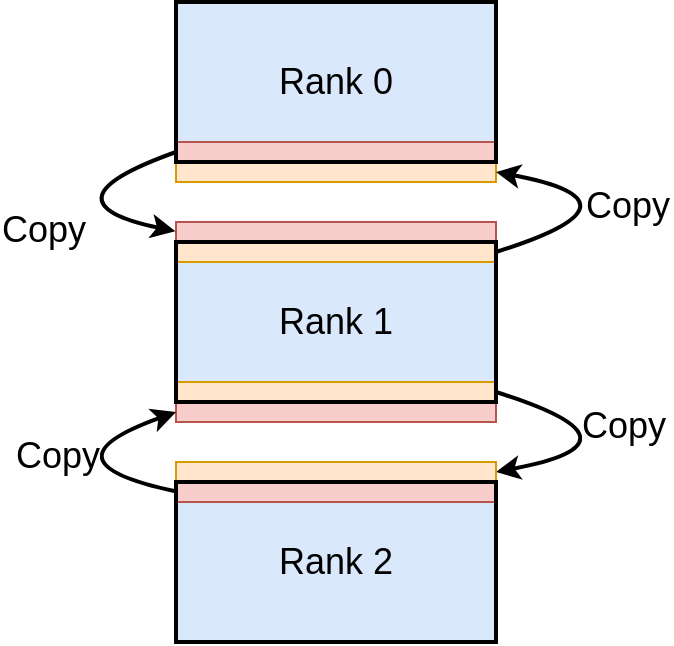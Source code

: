 <mxfile version="13.9.9" type="device"><diagram id="SC5QkQNQE0-uw42d8-0r" name="Page-1"><mxGraphModel dx="1572" dy="1160" grid="1" gridSize="10" guides="1" tooltips="1" connect="1" arrows="1" fold="1" page="1" pageScale="1" pageWidth="827" pageHeight="1169" math="0" shadow="0"><root><mxCell id="0"/><mxCell id="1" parent="0"/><mxCell id="LrrRq35dXUqbt7ygqLyN-46" value="Rank 0" style="rounded=0;whiteSpace=wrap;html=1;strokeWidth=1;fillColor=#dae8fc;fontSize=18;align=center;strokeColor=#6c8ebf;" vertex="1" parent="1"><mxGeometry x="200" y="120" width="160" height="80" as="geometry"/></mxCell><mxCell id="LrrRq35dXUqbt7ygqLyN-57" value="Rank 1" style="rounded=0;whiteSpace=wrap;html=1;strokeWidth=1;fillColor=#dae8fc;fontSize=18;align=center;strokeColor=#6c8ebf;" vertex="1" parent="1"><mxGeometry x="200" y="240" width="160" height="80" as="geometry"/></mxCell><mxCell id="LrrRq35dXUqbt7ygqLyN-58" value="Rank 2" style="rounded=0;whiteSpace=wrap;html=1;strokeWidth=1;fillColor=#dae8fc;fontSize=18;align=center;strokeColor=#6c8ebf;" vertex="1" parent="1"><mxGeometry x="200" y="360" width="160" height="80" as="geometry"/></mxCell><mxCell id="LrrRq35dXUqbt7ygqLyN-59" value="" style="rounded=0;whiteSpace=wrap;html=1;strokeWidth=1;fillColor=#ffe6cc;fontSize=18;align=center;strokeColor=#d79b00;" vertex="1" parent="1"><mxGeometry x="200" y="240" width="160" height="10" as="geometry"/></mxCell><mxCell id="LrrRq35dXUqbt7ygqLyN-60" value="" style="rounded=0;whiteSpace=wrap;html=1;strokeWidth=1;fillColor=#ffe6cc;fontSize=18;align=center;strokeColor=#d79b00;" vertex="1" parent="1"><mxGeometry x="200" y="310" width="160" height="10" as="geometry"/></mxCell><mxCell id="LrrRq35dXUqbt7ygqLyN-61" value="" style="rounded=0;whiteSpace=wrap;html=1;strokeWidth=1;fillColor=#ffe6cc;fontSize=18;align=center;strokeColor=#d79b00;" vertex="1" parent="1"><mxGeometry x="200" y="200" width="160" height="10" as="geometry"/></mxCell><mxCell id="LrrRq35dXUqbt7ygqLyN-63" value="" style="curved=1;endArrow=classic;html=1;fontSize=18;exitX=1;exitY=0.5;exitDx=0;exitDy=0;entryX=1;entryY=0.5;entryDx=0;entryDy=0;strokeWidth=2;" edge="1" parent="1" source="LrrRq35dXUqbt7ygqLyN-59" target="LrrRq35dXUqbt7ygqLyN-61"><mxGeometry width="50" height="50" relative="1" as="geometry"><mxPoint x="380" y="310" as="sourcePoint"/><mxPoint x="370" y="193" as="targetPoint"/><Array as="points"><mxPoint x="440" y="220"/></Array></mxGeometry></mxCell><mxCell id="LrrRq35dXUqbt7ygqLyN-64" value="Copy" style="edgeLabel;html=1;align=left;verticalAlign=middle;resizable=0;points=[];fontSize=18;labelPosition=right;verticalLabelPosition=middle;" vertex="1" connectable="0" parent="LrrRq35dXUqbt7ygqLyN-63"><mxGeometry x="0.447" y="8" relative="1" as="geometry"><mxPoint as="offset"/></mxGeometry></mxCell><mxCell id="LrrRq35dXUqbt7ygqLyN-65" value="" style="curved=1;endArrow=classic;html=1;fontSize=18;exitX=1;exitY=0.5;exitDx=0;exitDy=0;strokeWidth=2;labelPosition=right;verticalLabelPosition=middle;align=left;verticalAlign=top;" edge="1" parent="1" source="LrrRq35dXUqbt7ygqLyN-60"><mxGeometry width="50" height="50" relative="1" as="geometry"><mxPoint x="379" y="330.0" as="sourcePoint"/><mxPoint x="360" y="355" as="targetPoint"/><Array as="points"><mxPoint x="440" y="340"/></Array></mxGeometry></mxCell><mxCell id="LrrRq35dXUqbt7ygqLyN-68" value="Copy" style="edgeLabel;html=1;align=left;verticalAlign=middle;resizable=0;points=[];fontSize=18;labelPosition=right;verticalLabelPosition=middle;" vertex="1" connectable="0" parent="LrrRq35dXUqbt7ygqLyN-65"><mxGeometry x="-0.463" y="-4" relative="1" as="geometry"><mxPoint as="offset"/></mxGeometry></mxCell><mxCell id="LrrRq35dXUqbt7ygqLyN-69" value="" style="rounded=0;whiteSpace=wrap;html=1;strokeWidth=1;fillColor=#ffe6cc;fontSize=18;align=center;strokeColor=#d79b00;" vertex="1" parent="1"><mxGeometry x="200" y="350" width="160" height="10" as="geometry"/></mxCell><mxCell id="LrrRq35dXUqbt7ygqLyN-74" value="" style="rounded=0;whiteSpace=wrap;html=1;strokeWidth=1;fillColor=#f8cecc;fontSize=18;align=center;strokeColor=#b85450;" vertex="1" parent="1"><mxGeometry x="200" y="360" width="160" height="10" as="geometry"/></mxCell><mxCell id="LrrRq35dXUqbt7ygqLyN-72" value="" style="rounded=0;whiteSpace=wrap;html=1;strokeWidth=2;fillColor=none;fontSize=18;align=left;" vertex="1" parent="1"><mxGeometry x="200" y="360" width="160" height="80" as="geometry"/></mxCell><mxCell id="LrrRq35dXUqbt7ygqLyN-75" value="" style="rounded=0;whiteSpace=wrap;html=1;strokeWidth=1;fillColor=#f8cecc;fontSize=18;align=center;strokeColor=#b85450;" vertex="1" parent="1"><mxGeometry x="200" y="320" width="160" height="10" as="geometry"/></mxCell><mxCell id="LrrRq35dXUqbt7ygqLyN-76" value="" style="curved=1;endArrow=classic;html=1;fontSize=18;strokeWidth=2;labelPosition=right;verticalLabelPosition=middle;align=left;verticalAlign=top;exitX=-0.002;exitY=0.058;exitDx=0;exitDy=0;exitPerimeter=0;entryX=0;entryY=0.5;entryDx=0;entryDy=0;" edge="1" parent="1" source="LrrRq35dXUqbt7ygqLyN-72" target="LrrRq35dXUqbt7ygqLyN-75"><mxGeometry width="50" height="50" relative="1" as="geometry"><mxPoint x="190" y="370" as="sourcePoint"/><mxPoint x="200" y="330" as="targetPoint"/><Array as="points"><mxPoint x="130" y="350"/></Array></mxGeometry></mxCell><mxCell id="LrrRq35dXUqbt7ygqLyN-78" value="Copy" style="edgeLabel;html=1;align=right;verticalAlign=middle;resizable=0;points=[];fontSize=18;labelPosition=left;verticalLabelPosition=middle;" vertex="1" connectable="0" parent="LrrRq35dXUqbt7ygqLyN-76"><mxGeometry x="0.407" y="-8" relative="1" as="geometry"><mxPoint as="offset"/></mxGeometry></mxCell><mxCell id="LrrRq35dXUqbt7ygqLyN-79" value="" style="rounded=0;whiteSpace=wrap;html=1;strokeWidth=1;fillColor=#f8cecc;fontSize=18;align=center;strokeColor=#b85450;" vertex="1" parent="1"><mxGeometry x="200" y="230" width="160" height="10" as="geometry"/></mxCell><mxCell id="LrrRq35dXUqbt7ygqLyN-80" value="" style="rounded=0;whiteSpace=wrap;html=1;strokeWidth=1;fillColor=#f8cecc;fontSize=18;align=center;strokeColor=#b85450;" vertex="1" parent="1"><mxGeometry x="200" y="190" width="160" height="10" as="geometry"/></mxCell><mxCell id="LrrRq35dXUqbt7ygqLyN-70" value="" style="rounded=0;whiteSpace=wrap;html=1;strokeWidth=2;fillColor=none;fontSize=18;align=left;" vertex="1" parent="1"><mxGeometry x="200" y="240" width="160" height="80" as="geometry"/></mxCell><mxCell id="LrrRq35dXUqbt7ygqLyN-71" value="" style="rounded=0;whiteSpace=wrap;html=1;strokeWidth=2;fillColor=none;fontSize=18;align=left;" vertex="1" parent="1"><mxGeometry x="200" y="120" width="160" height="80" as="geometry"/></mxCell><mxCell id="LrrRq35dXUqbt7ygqLyN-81" value="" style="curved=1;endArrow=classic;html=1;fontSize=18;strokeWidth=2;labelPosition=right;verticalLabelPosition=middle;align=left;verticalAlign=top;exitX=-0.002;exitY=0.058;exitDx=0;exitDy=0;exitPerimeter=0;entryX=0;entryY=0.5;entryDx=0;entryDy=0;" edge="1" parent="1"><mxGeometry width="50" height="50" relative="1" as="geometry"><mxPoint x="200" y="195" as="sourcePoint"/><mxPoint x="199.68" y="234.64" as="targetPoint"/><Array as="points"><mxPoint x="130" y="220"/></Array></mxGeometry></mxCell><mxCell id="LrrRq35dXUqbt7ygqLyN-82" value="Copy" style="edgeLabel;html=1;align=right;verticalAlign=middle;resizable=0;points=[];fontSize=18;labelPosition=left;verticalLabelPosition=middle;" vertex="1" connectable="0" parent="LrrRq35dXUqbt7ygqLyN-81"><mxGeometry x="0.407" y="-8" relative="1" as="geometry"><mxPoint as="offset"/></mxGeometry></mxCell></root></mxGraphModel></diagram></mxfile>